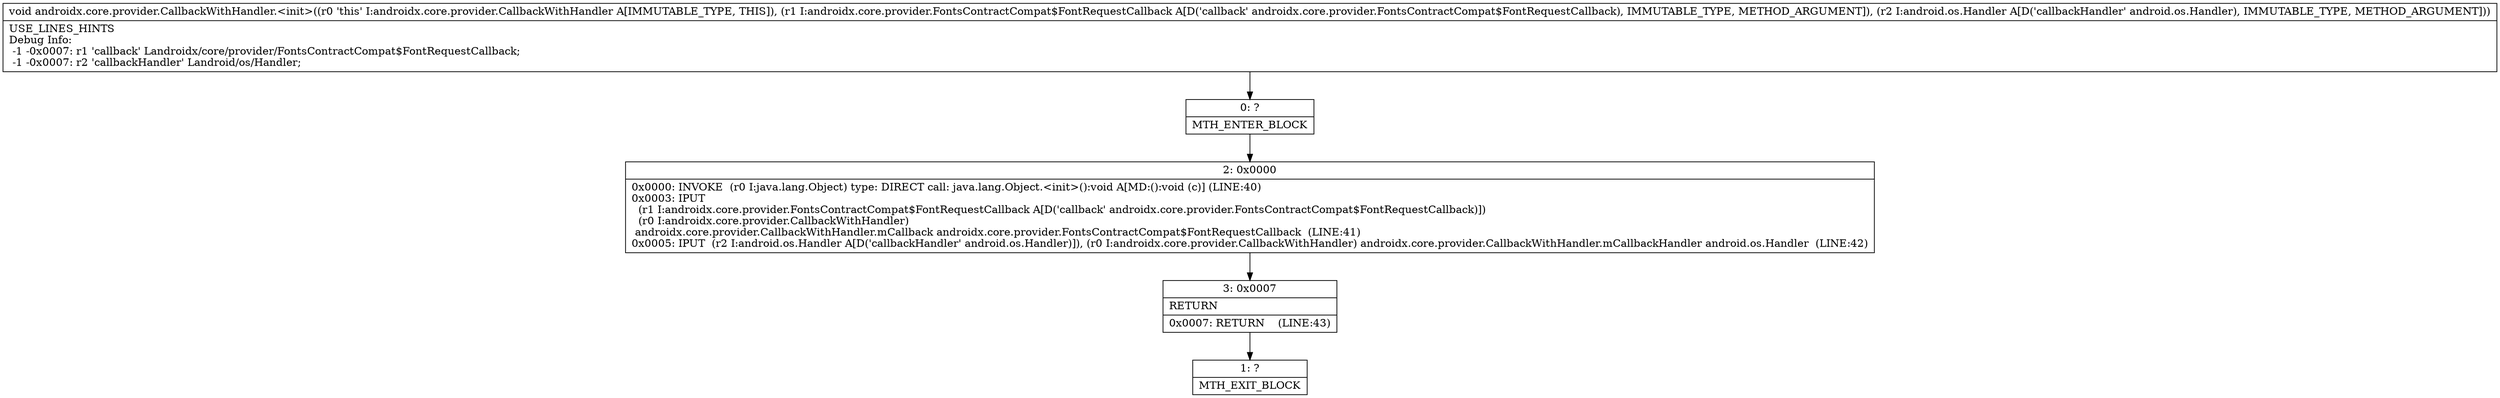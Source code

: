 digraph "CFG forandroidx.core.provider.CallbackWithHandler.\<init\>(Landroidx\/core\/provider\/FontsContractCompat$FontRequestCallback;Landroid\/os\/Handler;)V" {
Node_0 [shape=record,label="{0\:\ ?|MTH_ENTER_BLOCK\l}"];
Node_2 [shape=record,label="{2\:\ 0x0000|0x0000: INVOKE  (r0 I:java.lang.Object) type: DIRECT call: java.lang.Object.\<init\>():void A[MD:():void (c)] (LINE:40)\l0x0003: IPUT  \l  (r1 I:androidx.core.provider.FontsContractCompat$FontRequestCallback A[D('callback' androidx.core.provider.FontsContractCompat$FontRequestCallback)])\l  (r0 I:androidx.core.provider.CallbackWithHandler)\l androidx.core.provider.CallbackWithHandler.mCallback androidx.core.provider.FontsContractCompat$FontRequestCallback  (LINE:41)\l0x0005: IPUT  (r2 I:android.os.Handler A[D('callbackHandler' android.os.Handler)]), (r0 I:androidx.core.provider.CallbackWithHandler) androidx.core.provider.CallbackWithHandler.mCallbackHandler android.os.Handler  (LINE:42)\l}"];
Node_3 [shape=record,label="{3\:\ 0x0007|RETURN\l|0x0007: RETURN    (LINE:43)\l}"];
Node_1 [shape=record,label="{1\:\ ?|MTH_EXIT_BLOCK\l}"];
MethodNode[shape=record,label="{void androidx.core.provider.CallbackWithHandler.\<init\>((r0 'this' I:androidx.core.provider.CallbackWithHandler A[IMMUTABLE_TYPE, THIS]), (r1 I:androidx.core.provider.FontsContractCompat$FontRequestCallback A[D('callback' androidx.core.provider.FontsContractCompat$FontRequestCallback), IMMUTABLE_TYPE, METHOD_ARGUMENT]), (r2 I:android.os.Handler A[D('callbackHandler' android.os.Handler), IMMUTABLE_TYPE, METHOD_ARGUMENT]))  | USE_LINES_HINTS\lDebug Info:\l  \-1 \-0x0007: r1 'callback' Landroidx\/core\/provider\/FontsContractCompat$FontRequestCallback;\l  \-1 \-0x0007: r2 'callbackHandler' Landroid\/os\/Handler;\l}"];
MethodNode -> Node_0;Node_0 -> Node_2;
Node_2 -> Node_3;
Node_3 -> Node_1;
}

